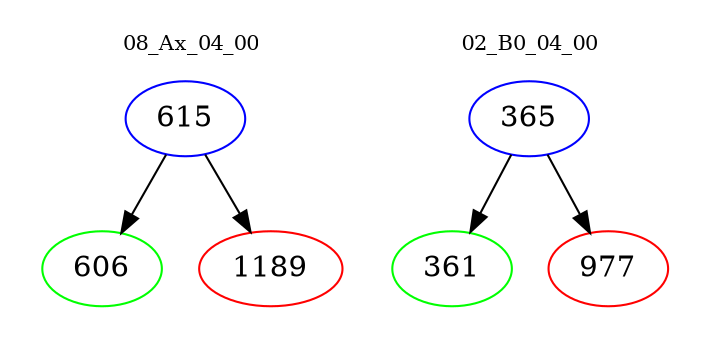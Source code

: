 digraph{
subgraph cluster_0 {
color = white
label = "08_Ax_04_00";
fontsize=10;
T0_615 [label="615", color="blue"]
T0_615 -> T0_606 [color="black"]
T0_606 [label="606", color="green"]
T0_615 -> T0_1189 [color="black"]
T0_1189 [label="1189", color="red"]
}
subgraph cluster_1 {
color = white
label = "02_B0_04_00";
fontsize=10;
T1_365 [label="365", color="blue"]
T1_365 -> T1_361 [color="black"]
T1_361 [label="361", color="green"]
T1_365 -> T1_977 [color="black"]
T1_977 [label="977", color="red"]
}
}
